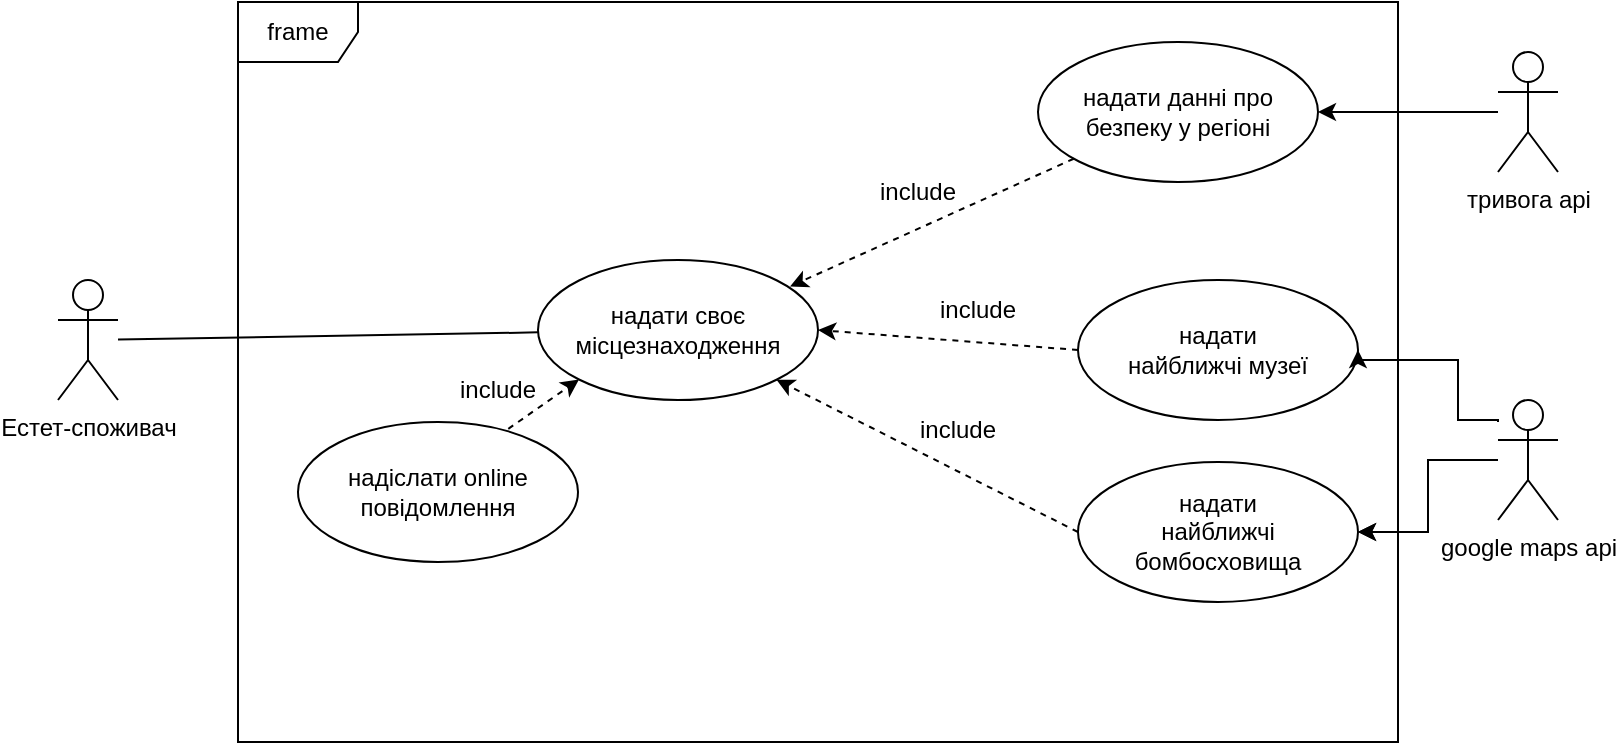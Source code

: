 <mxfile version="24.2.1" type="device">
  <diagram id="YNHzd1hihMfdCxLyySpB" name="Страница 1">
    <mxGraphModel dx="1075" dy="471" grid="1" gridSize="10" guides="1" tooltips="1" connect="1" arrows="1" fold="1" page="1" pageScale="1" pageWidth="827" pageHeight="1169" math="0" shadow="0">
      <root>
        <mxCell id="0" />
        <mxCell id="1" parent="0" />
        <mxCell id="RLoN9qtMszMjtE_mt2D1-60" value="frame" style="shape=umlFrame;whiteSpace=wrap;html=1;" parent="1" vertex="1">
          <mxGeometry x="130" y="80" width="580" height="370" as="geometry" />
        </mxCell>
        <mxCell id="RLoN9qtMszMjtE_mt2D1-61" value="Естет-споживач" style="shape=umlActor;verticalLabelPosition=bottom;verticalAlign=top;html=1;" parent="1" vertex="1">
          <mxGeometry x="40" y="219" width="30" height="60" as="geometry" />
        </mxCell>
        <mxCell id="RLoN9qtMszMjtE_mt2D1-62" value="надати&amp;nbsp;своє&lt;br&gt;місцезнаходження" style="ellipse;whiteSpace=wrap;html=1;" parent="1" vertex="1">
          <mxGeometry x="280" y="209" width="140" height="70" as="geometry" />
        </mxCell>
        <mxCell id="RLoN9qtMszMjtE_mt2D1-64" value="" style="edgeStyle=orthogonalEdgeStyle;rounded=0;orthogonalLoop=1;jettySize=auto;html=1;" parent="1" source="RLoN9qtMszMjtE_mt2D1-65" target="RLoN9qtMszMjtE_mt2D1-66" edge="1">
          <mxGeometry relative="1" as="geometry">
            <Array as="points">
              <mxPoint x="760" y="135" />
            </Array>
          </mxGeometry>
        </mxCell>
        <mxCell id="RLoN9qtMszMjtE_mt2D1-65" value="тривога api" style="shape=umlActor;verticalLabelPosition=bottom;verticalAlign=top;html=1;" parent="1" vertex="1">
          <mxGeometry x="760" y="105" width="30" height="60" as="geometry" />
        </mxCell>
        <mxCell id="RLoN9qtMszMjtE_mt2D1-66" value="надати данні про безпеку у регіоні" style="ellipse;whiteSpace=wrap;html=1;" parent="1" vertex="1">
          <mxGeometry x="530" y="100" width="140" height="70" as="geometry" />
        </mxCell>
        <mxCell id="RLoN9qtMszMjtE_mt2D1-69" value="" style="edgeStyle=orthogonalEdgeStyle;rounded=0;orthogonalLoop=1;jettySize=auto;html=1;" parent="1" source="RLoN9qtMszMjtE_mt2D1-71" target="RLoN9qtMszMjtE_mt2D1-75" edge="1">
          <mxGeometry relative="1" as="geometry" />
        </mxCell>
        <mxCell id="RLoN9qtMszMjtE_mt2D1-70" value="" style="edgeStyle=orthogonalEdgeStyle;rounded=0;orthogonalLoop=1;jettySize=auto;html=1;" parent="1" source="RLoN9qtMszMjtE_mt2D1-71" target="RLoN9qtMszMjtE_mt2D1-75" edge="1">
          <mxGeometry relative="1" as="geometry" />
        </mxCell>
        <mxCell id="RLoN9qtMszMjtE_mt2D1-71" value="google maps api" style="shape=umlActor;verticalLabelPosition=bottom;verticalAlign=top;html=1;" parent="1" vertex="1">
          <mxGeometry x="760" y="279" width="30" height="60" as="geometry" />
        </mxCell>
        <mxCell id="RLoN9qtMszMjtE_mt2D1-73" value="include" style="text;html=1;strokeColor=none;fillColor=none;align=center;verticalAlign=middle;whiteSpace=wrap;rounded=0;" parent="1" vertex="1">
          <mxGeometry x="440" y="160" width="60" height="30" as="geometry" />
        </mxCell>
        <mxCell id="RLoN9qtMszMjtE_mt2D1-74" value="надати&lt;br&gt;найближчі музеї" style="ellipse;whiteSpace=wrap;html=1;" parent="1" vertex="1">
          <mxGeometry x="550" y="219" width="140" height="70" as="geometry" />
        </mxCell>
        <mxCell id="RLoN9qtMszMjtE_mt2D1-75" value="надати&lt;br&gt;найближчі бомбосховища" style="ellipse;whiteSpace=wrap;html=1;" parent="1" vertex="1">
          <mxGeometry x="550" y="310" width="140" height="70" as="geometry" />
        </mxCell>
        <mxCell id="RLoN9qtMszMjtE_mt2D1-76" value="" style="edgeStyle=orthogonalEdgeStyle;rounded=0;orthogonalLoop=1;jettySize=auto;html=1;entryX=1;entryY=0.5;entryDx=0;entryDy=0;" parent="1" target="RLoN9qtMszMjtE_mt2D1-74" edge="1">
          <mxGeometry relative="1" as="geometry">
            <mxPoint x="760" y="290" as="sourcePoint" />
            <mxPoint x="740" y="240" as="targetPoint" />
            <Array as="points">
              <mxPoint x="760" y="289" />
              <mxPoint x="740" y="289" />
              <mxPoint x="740" y="259" />
              <mxPoint x="690" y="259" />
            </Array>
          </mxGeometry>
        </mxCell>
        <mxCell id="RLoN9qtMszMjtE_mt2D1-81" value="" style="endArrow=none;html=1;rounded=0;" parent="1" source="RLoN9qtMszMjtE_mt2D1-61" target="RLoN9qtMszMjtE_mt2D1-62" edge="1">
          <mxGeometry width="50" height="50" relative="1" as="geometry">
            <mxPoint x="180" y="279" as="sourcePoint" />
            <mxPoint x="230" y="229" as="targetPoint" />
          </mxGeometry>
        </mxCell>
        <mxCell id="RLoN9qtMszMjtE_mt2D1-84" value="" style="endArrow=classic;html=1;rounded=0;exitX=0;exitY=0.5;exitDx=0;exitDy=0;entryX=1;entryY=0.5;entryDx=0;entryDy=0;dashed=1;" parent="1" source="RLoN9qtMszMjtE_mt2D1-74" target="RLoN9qtMszMjtE_mt2D1-62" edge="1">
          <mxGeometry width="50" height="50" relative="1" as="geometry">
            <mxPoint x="390" y="290" as="sourcePoint" />
            <mxPoint x="440" y="240" as="targetPoint" />
          </mxGeometry>
        </mxCell>
        <mxCell id="RLoN9qtMszMjtE_mt2D1-86" value="" style="endArrow=classic;html=1;rounded=0;exitX=0;exitY=0.5;exitDx=0;exitDy=0;dashed=1;" parent="1" source="RLoN9qtMszMjtE_mt2D1-75" target="RLoN9qtMszMjtE_mt2D1-62" edge="1">
          <mxGeometry width="50" height="50" relative="1" as="geometry">
            <mxPoint x="550" y="339" as="sourcePoint" />
            <mxPoint x="420" y="329" as="targetPoint" />
          </mxGeometry>
        </mxCell>
        <mxCell id="RLoN9qtMszMjtE_mt2D1-87" value="" style="endArrow=classic;html=1;rounded=0;entryX=0.9;entryY=0.189;entryDx=0;entryDy=0;entryPerimeter=0;dashed=1;" parent="1" source="RLoN9qtMszMjtE_mt2D1-66" target="RLoN9qtMszMjtE_mt2D1-62" edge="1">
          <mxGeometry width="50" height="50" relative="1" as="geometry">
            <mxPoint x="450" y="180" as="sourcePoint" />
            <mxPoint x="500" y="130" as="targetPoint" />
          </mxGeometry>
        </mxCell>
        <mxCell id="RLoN9qtMszMjtE_mt2D1-88" value="include" style="text;html=1;strokeColor=none;fillColor=none;align=center;verticalAlign=middle;whiteSpace=wrap;rounded=0;" parent="1" vertex="1">
          <mxGeometry x="470" y="219" width="60" height="30" as="geometry" />
        </mxCell>
        <mxCell id="RLoN9qtMszMjtE_mt2D1-89" value="include" style="text;html=1;strokeColor=none;fillColor=none;align=center;verticalAlign=middle;whiteSpace=wrap;rounded=0;" parent="1" vertex="1">
          <mxGeometry x="460" y="279" width="60" height="30" as="geometry" />
        </mxCell>
        <mxCell id="RLoN9qtMszMjtE_mt2D1-93" value="надіслати online повідомлення" style="ellipse;whiteSpace=wrap;html=1;" parent="1" vertex="1">
          <mxGeometry x="160" y="290" width="140" height="70" as="geometry" />
        </mxCell>
        <mxCell id="RLoN9qtMszMjtE_mt2D1-94" value="" style="endArrow=classic;html=1;rounded=0;exitX=0.751;exitY=0.049;exitDx=0;exitDy=0;dashed=1;exitPerimeter=0;entryX=0;entryY=1;entryDx=0;entryDy=0;" parent="1" source="RLoN9qtMszMjtE_mt2D1-93" target="RLoN9qtMszMjtE_mt2D1-62" edge="1">
          <mxGeometry width="50" height="50" relative="1" as="geometry">
            <mxPoint x="300" y="450" as="sourcePoint" />
            <mxPoint x="149.251" y="373.872" as="targetPoint" />
          </mxGeometry>
        </mxCell>
        <mxCell id="RLoN9qtMszMjtE_mt2D1-95" value="include" style="text;html=1;strokeColor=none;fillColor=none;align=center;verticalAlign=middle;whiteSpace=wrap;rounded=0;" parent="1" vertex="1">
          <mxGeometry x="230" y="259" width="60" height="30" as="geometry" />
        </mxCell>
      </root>
    </mxGraphModel>
  </diagram>
</mxfile>
